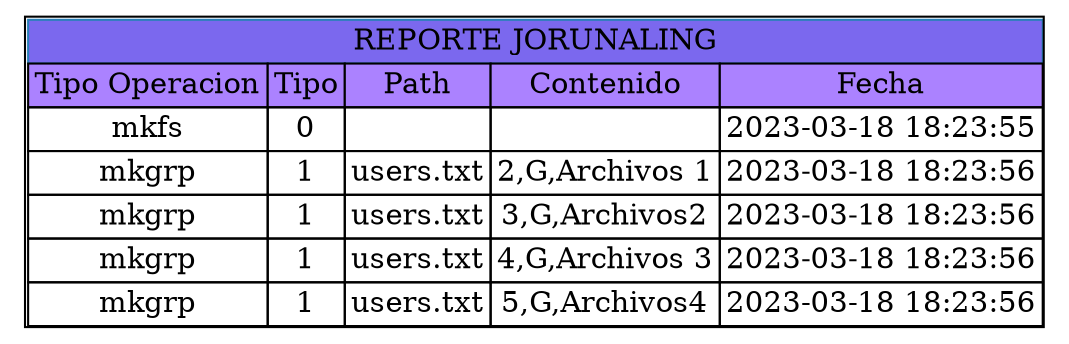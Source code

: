 digraph G {
node[shape=none]
start[label=<<table CELLSPACING="0"><tr><td colspan="5" bgcolor="mediumslateblue" color="#2980B9">REPORTE JORUNALING</td></tr>
<tr><td bgcolor="mediumpurple1">Tipo Operacion</td><td bgcolor="mediumpurple1">Tipo</td><td bgcolor="mediumpurple1">Path</td><td bgcolor="mediumpurple1">Contenido</td><td bgcolor="mediumpurple1">Fecha</td></tr>
<tr><td>mkfs</td><td>0</td><td></td><td></td><td>2023-03-18 18:23:55</td></tr><tr><td>mkgrp</td><td>1</td><td>users.txt</td><td>2,G,Archivos 1
</td><td>2023-03-18 18:23:56</td></tr><tr><td>mkgrp</td><td>1</td><td>users.txt</td><td>3,G,Archivos2
</td><td>2023-03-18 18:23:56</td></tr><tr><td>mkgrp</td><td>1</td><td>users.txt</td><td>4,G,Archivos 3
</td><td>2023-03-18 18:23:56</td></tr><tr><td>mkgrp</td><td>1</td><td>users.txt</td><td>5,G,Archivos4
</td><td>2023-03-18 18:23:56</td></tr></table>>];
}